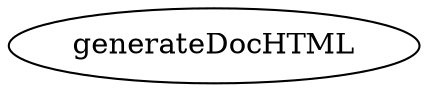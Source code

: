 /* Created by mdot for Matlab */
digraph m2html {

  generateDocHTML [URL="generateDocHTML.html"];
}